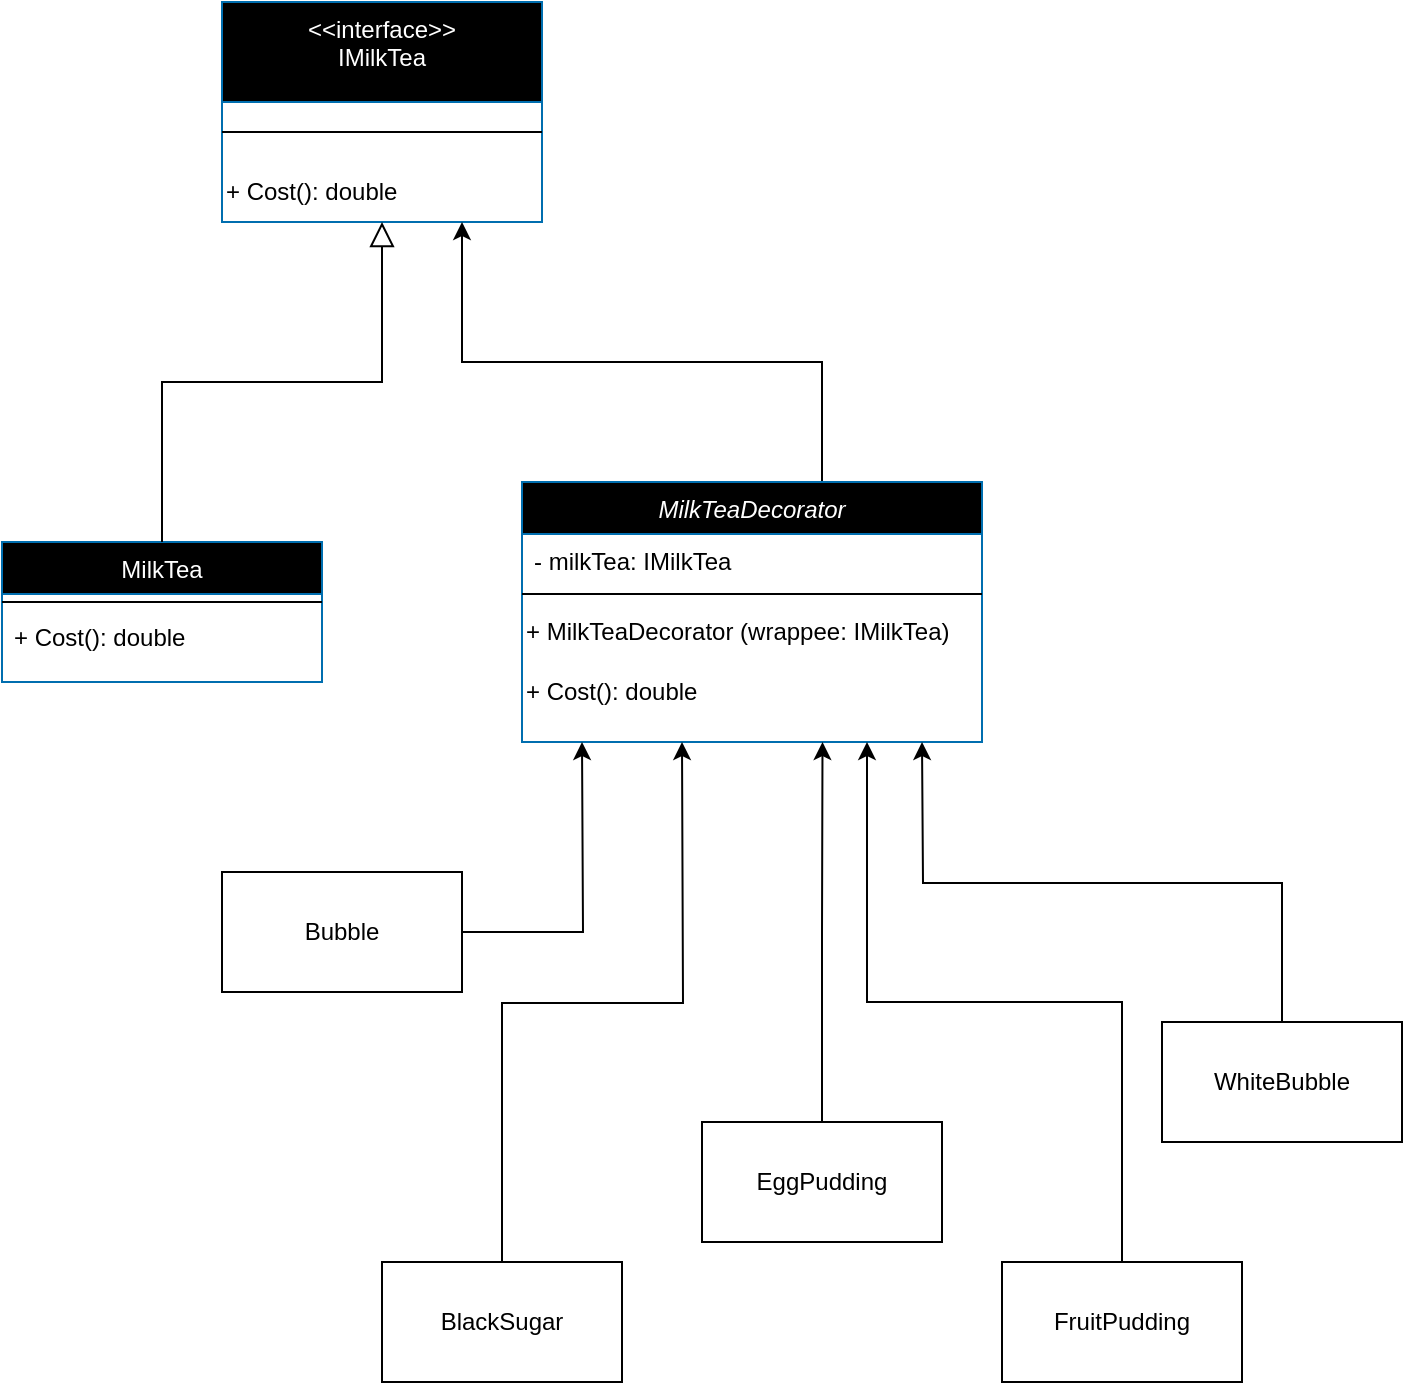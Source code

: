 <mxfile version="24.1.0" type="device">
  <diagram id="C5RBs43oDa-KdzZeNtuy" name="Page-1">
    <mxGraphModel dx="916" dy="809" grid="1" gridSize="10" guides="1" tooltips="1" connect="1" arrows="1" fold="1" page="1" pageScale="1" pageWidth="827" pageHeight="1169" math="0" shadow="0">
      <root>
        <mxCell id="WIyWlLk6GJQsqaUBKTNV-0" />
        <mxCell id="WIyWlLk6GJQsqaUBKTNV-1" parent="WIyWlLk6GJQsqaUBKTNV-0" />
        <mxCell id="zkfFHV4jXpPFQw0GAbJ--0" value="&lt;&lt;interface&gt;&gt;&#xa;IMilkTea" style="swimlane;fontStyle=0;align=center;verticalAlign=top;childLayout=stackLayout;horizontal=1;startSize=50;horizontalStack=0;resizeParent=1;resizeLast=0;collapsible=1;marginBottom=0;rounded=0;shadow=0;strokeWidth=1;fillColor=#000000;fontColor=#ffffff;strokeColor=#006EAF;" parent="WIyWlLk6GJQsqaUBKTNV-1" vertex="1">
          <mxGeometry x="230" y="90" width="160" height="110" as="geometry">
            <mxRectangle x="230" y="140" width="160" height="26" as="alternateBounds" />
          </mxGeometry>
        </mxCell>
        <mxCell id="zkfFHV4jXpPFQw0GAbJ--4" value="" style="line;html=1;strokeWidth=1;align=left;verticalAlign=middle;spacingTop=-1;spacingLeft=3;spacingRight=3;rotatable=0;labelPosition=right;points=[];portConstraint=eastwest;" parent="zkfFHV4jXpPFQw0GAbJ--0" vertex="1">
          <mxGeometry y="50" width="160" height="30" as="geometry" />
        </mxCell>
        <mxCell id="D9XypBiGPG77Vd4Iu8GQ-1" value="&lt;span style=&quot;&quot;&gt;+ Cost(): double&lt;/span&gt;" style="text;html=1;align=left;verticalAlign=middle;resizable=0;points=[];autosize=1;strokeColor=none;fillColor=none;" vertex="1" parent="zkfFHV4jXpPFQw0GAbJ--0">
          <mxGeometry y="80" width="160" height="30" as="geometry" />
        </mxCell>
        <mxCell id="zkfFHV4jXpPFQw0GAbJ--6" value="MilkTea" style="swimlane;fontStyle=0;align=center;verticalAlign=top;childLayout=stackLayout;horizontal=1;startSize=26;horizontalStack=0;resizeParent=1;resizeLast=0;collapsible=1;marginBottom=0;rounded=0;shadow=0;strokeWidth=1;fillColor=#000000;fontColor=#ffffff;strokeColor=#006EAF;" parent="WIyWlLk6GJQsqaUBKTNV-1" vertex="1">
          <mxGeometry x="120" y="360" width="160" height="70" as="geometry">
            <mxRectangle x="130" y="380" width="160" height="26" as="alternateBounds" />
          </mxGeometry>
        </mxCell>
        <mxCell id="zkfFHV4jXpPFQw0GAbJ--9" value="" style="line;html=1;strokeWidth=1;align=left;verticalAlign=middle;spacingTop=-1;spacingLeft=3;spacingRight=3;rotatable=0;labelPosition=right;points=[];portConstraint=eastwest;" parent="zkfFHV4jXpPFQw0GAbJ--6" vertex="1">
          <mxGeometry y="26" width="160" height="8" as="geometry" />
        </mxCell>
        <mxCell id="zkfFHV4jXpPFQw0GAbJ--11" value="+ Cost(): double" style="text;align=left;verticalAlign=top;spacingLeft=4;spacingRight=4;overflow=hidden;rotatable=0;points=[[0,0.5],[1,0.5]];portConstraint=eastwest;" parent="zkfFHV4jXpPFQw0GAbJ--6" vertex="1">
          <mxGeometry y="34" width="160" height="26" as="geometry" />
        </mxCell>
        <mxCell id="zkfFHV4jXpPFQw0GAbJ--12" value="" style="endArrow=block;endSize=10;endFill=0;shadow=0;strokeWidth=1;rounded=0;curved=0;edgeStyle=elbowEdgeStyle;elbow=vertical;" parent="WIyWlLk6GJQsqaUBKTNV-1" source="zkfFHV4jXpPFQw0GAbJ--6" target="zkfFHV4jXpPFQw0GAbJ--0" edge="1">
          <mxGeometry width="160" relative="1" as="geometry">
            <mxPoint x="200" y="203" as="sourcePoint" />
            <mxPoint x="200" y="203" as="targetPoint" />
          </mxGeometry>
        </mxCell>
        <mxCell id="D9XypBiGPG77Vd4Iu8GQ-2" style="edgeStyle=orthogonalEdgeStyle;rounded=0;orthogonalLoop=1;jettySize=auto;html=1;entryX=0.75;entryY=1;entryDx=0;entryDy=0;" edge="1" parent="WIyWlLk6GJQsqaUBKTNV-1" source="zkfFHV4jXpPFQw0GAbJ--13" target="zkfFHV4jXpPFQw0GAbJ--0">
          <mxGeometry relative="1" as="geometry">
            <mxPoint x="350" y="210" as="targetPoint" />
            <Array as="points">
              <mxPoint x="530" y="270" />
              <mxPoint x="350" y="270" />
            </Array>
          </mxGeometry>
        </mxCell>
        <mxCell id="zkfFHV4jXpPFQw0GAbJ--13" value="MilkTeaDecorator" style="swimlane;fontStyle=2;align=center;verticalAlign=top;childLayout=stackLayout;horizontal=1;startSize=26;horizontalStack=0;resizeParent=1;resizeLast=0;collapsible=1;marginBottom=0;rounded=0;shadow=0;strokeWidth=1;fillColor=#000000;fontColor=#ffffff;strokeColor=#006EAF;" parent="WIyWlLk6GJQsqaUBKTNV-1" vertex="1">
          <mxGeometry x="380" y="330" width="230" height="130" as="geometry">
            <mxRectangle x="340" y="380" width="170" height="26" as="alternateBounds" />
          </mxGeometry>
        </mxCell>
        <mxCell id="zkfFHV4jXpPFQw0GAbJ--14" value="- milkTea: IMilkTea" style="text;align=left;verticalAlign=top;spacingLeft=4;spacingRight=4;overflow=hidden;rotatable=0;points=[[0,0.5],[1,0.5]];portConstraint=eastwest;" parent="zkfFHV4jXpPFQw0GAbJ--13" vertex="1">
          <mxGeometry y="26" width="230" height="26" as="geometry" />
        </mxCell>
        <mxCell id="zkfFHV4jXpPFQw0GAbJ--15" value="" style="line;html=1;strokeWidth=1;align=left;verticalAlign=middle;spacingTop=-1;spacingLeft=3;spacingRight=3;rotatable=0;labelPosition=right;points=[];portConstraint=eastwest;" parent="zkfFHV4jXpPFQw0GAbJ--13" vertex="1">
          <mxGeometry y="52" width="230" height="8" as="geometry" />
        </mxCell>
        <mxCell id="D9XypBiGPG77Vd4Iu8GQ-3" value="+ MilkTeaDecorator (wrappee: IMilkTea)" style="text;html=1;align=left;verticalAlign=middle;resizable=0;points=[];autosize=1;strokeColor=none;fillColor=none;" vertex="1" parent="zkfFHV4jXpPFQw0GAbJ--13">
          <mxGeometry y="60" width="230" height="30" as="geometry" />
        </mxCell>
        <mxCell id="D9XypBiGPG77Vd4Iu8GQ-5" value="&lt;div&gt;&lt;span style=&quot;background-color: initial;&quot;&gt;+ Cost(): double&lt;/span&gt;&lt;br&gt;&lt;/div&gt;" style="text;html=1;align=left;verticalAlign=middle;resizable=0;points=[];autosize=1;strokeColor=none;fillColor=none;" vertex="1" parent="zkfFHV4jXpPFQw0GAbJ--13">
          <mxGeometry y="90" width="230" height="30" as="geometry" />
        </mxCell>
        <mxCell id="D9XypBiGPG77Vd4Iu8GQ-13" style="edgeStyle=orthogonalEdgeStyle;rounded=0;orthogonalLoop=1;jettySize=auto;html=1;" edge="1" parent="WIyWlLk6GJQsqaUBKTNV-1" source="D9XypBiGPG77Vd4Iu8GQ-6">
          <mxGeometry relative="1" as="geometry">
            <mxPoint x="410.0" y="460" as="targetPoint" />
          </mxGeometry>
        </mxCell>
        <mxCell id="D9XypBiGPG77Vd4Iu8GQ-6" value="Bubble" style="rounded=0;whiteSpace=wrap;html=1;" vertex="1" parent="WIyWlLk6GJQsqaUBKTNV-1">
          <mxGeometry x="230" y="525" width="120" height="60" as="geometry" />
        </mxCell>
        <mxCell id="D9XypBiGPG77Vd4Iu8GQ-16" style="edgeStyle=orthogonalEdgeStyle;rounded=0;orthogonalLoop=1;jettySize=auto;html=1;exitX=0.5;exitY=0;exitDx=0;exitDy=0;" edge="1" parent="WIyWlLk6GJQsqaUBKTNV-1" source="D9XypBiGPG77Vd4Iu8GQ-8">
          <mxGeometry relative="1" as="geometry">
            <mxPoint x="580.0" y="460" as="targetPoint" />
          </mxGeometry>
        </mxCell>
        <mxCell id="D9XypBiGPG77Vd4Iu8GQ-8" value="WhiteBubble" style="rounded=0;whiteSpace=wrap;html=1;" vertex="1" parent="WIyWlLk6GJQsqaUBKTNV-1">
          <mxGeometry x="700" y="600" width="120" height="60" as="geometry" />
        </mxCell>
        <mxCell id="D9XypBiGPG77Vd4Iu8GQ-17" style="edgeStyle=orthogonalEdgeStyle;rounded=0;orthogonalLoop=1;jettySize=auto;html=1;exitX=0.5;exitY=0;exitDx=0;exitDy=0;entryX=0.75;entryY=1;entryDx=0;entryDy=0;" edge="1" parent="WIyWlLk6GJQsqaUBKTNV-1" source="D9XypBiGPG77Vd4Iu8GQ-9" target="zkfFHV4jXpPFQw0GAbJ--13">
          <mxGeometry relative="1" as="geometry" />
        </mxCell>
        <mxCell id="D9XypBiGPG77Vd4Iu8GQ-9" value="FruitPudding" style="rounded=0;whiteSpace=wrap;html=1;" vertex="1" parent="WIyWlLk6GJQsqaUBKTNV-1">
          <mxGeometry x="620" y="720" width="120" height="60" as="geometry" />
        </mxCell>
        <mxCell id="D9XypBiGPG77Vd4Iu8GQ-15" style="edgeStyle=orthogonalEdgeStyle;rounded=0;orthogonalLoop=1;jettySize=auto;html=1;exitX=0.5;exitY=0;exitDx=0;exitDy=0;" edge="1" parent="WIyWlLk6GJQsqaUBKTNV-1" source="D9XypBiGPG77Vd4Iu8GQ-10">
          <mxGeometry relative="1" as="geometry">
            <mxPoint x="530.25" y="460" as="targetPoint" />
          </mxGeometry>
        </mxCell>
        <mxCell id="D9XypBiGPG77Vd4Iu8GQ-10" value="EggPudding" style="rounded=0;whiteSpace=wrap;html=1;" vertex="1" parent="WIyWlLk6GJQsqaUBKTNV-1">
          <mxGeometry x="470" y="650" width="120" height="60" as="geometry" />
        </mxCell>
        <mxCell id="D9XypBiGPG77Vd4Iu8GQ-14" style="edgeStyle=orthogonalEdgeStyle;rounded=0;orthogonalLoop=1;jettySize=auto;html=1;exitX=0.5;exitY=0;exitDx=0;exitDy=0;" edge="1" parent="WIyWlLk6GJQsqaUBKTNV-1" source="D9XypBiGPG77Vd4Iu8GQ-11">
          <mxGeometry relative="1" as="geometry">
            <mxPoint x="460.0" y="460" as="targetPoint" />
          </mxGeometry>
        </mxCell>
        <mxCell id="D9XypBiGPG77Vd4Iu8GQ-11" value="BlackSugar" style="rounded=0;whiteSpace=wrap;html=1;" vertex="1" parent="WIyWlLk6GJQsqaUBKTNV-1">
          <mxGeometry x="310" y="720" width="120" height="60" as="geometry" />
        </mxCell>
      </root>
    </mxGraphModel>
  </diagram>
</mxfile>
